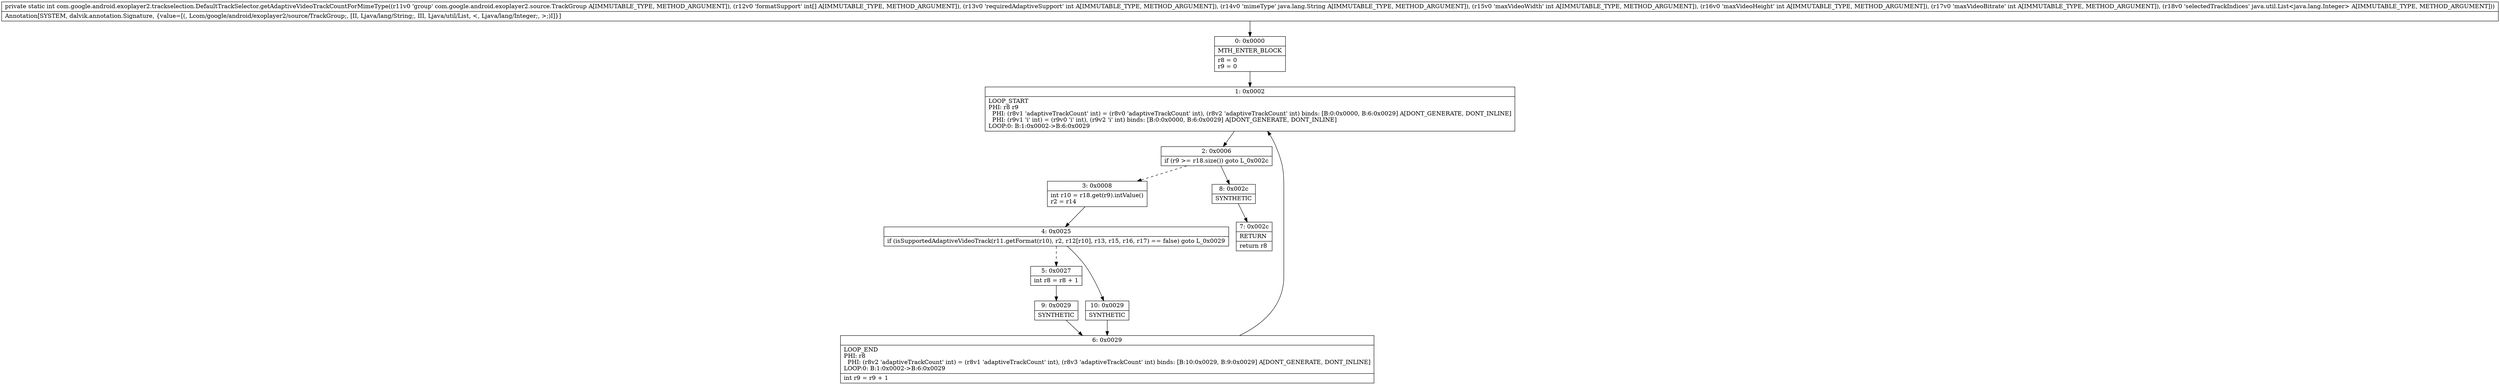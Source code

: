 digraph "CFG forcom.google.android.exoplayer2.trackselection.DefaultTrackSelector.getAdaptiveVideoTrackCountForMimeType(Lcom\/google\/android\/exoplayer2\/source\/TrackGroup;[IILjava\/lang\/String;IIILjava\/util\/List;)I" {
Node_0 [shape=record,label="{0\:\ 0x0000|MTH_ENTER_BLOCK\l|r8 = 0\lr9 = 0\l}"];
Node_1 [shape=record,label="{1\:\ 0x0002|LOOP_START\lPHI: r8 r9 \l  PHI: (r8v1 'adaptiveTrackCount' int) = (r8v0 'adaptiveTrackCount' int), (r8v2 'adaptiveTrackCount' int) binds: [B:0:0x0000, B:6:0x0029] A[DONT_GENERATE, DONT_INLINE]\l  PHI: (r9v1 'i' int) = (r9v0 'i' int), (r9v2 'i' int) binds: [B:0:0x0000, B:6:0x0029] A[DONT_GENERATE, DONT_INLINE]\lLOOP:0: B:1:0x0002\-\>B:6:0x0029\l}"];
Node_2 [shape=record,label="{2\:\ 0x0006|if (r9 \>= r18.size()) goto L_0x002c\l}"];
Node_3 [shape=record,label="{3\:\ 0x0008|int r10 = r18.get(r9).intValue()\lr2 = r14\l}"];
Node_4 [shape=record,label="{4\:\ 0x0025|if (isSupportedAdaptiveVideoTrack(r11.getFormat(r10), r2, r12[r10], r13, r15, r16, r17) == false) goto L_0x0029\l}"];
Node_5 [shape=record,label="{5\:\ 0x0027|int r8 = r8 + 1\l}"];
Node_6 [shape=record,label="{6\:\ 0x0029|LOOP_END\lPHI: r8 \l  PHI: (r8v2 'adaptiveTrackCount' int) = (r8v1 'adaptiveTrackCount' int), (r8v3 'adaptiveTrackCount' int) binds: [B:10:0x0029, B:9:0x0029] A[DONT_GENERATE, DONT_INLINE]\lLOOP:0: B:1:0x0002\-\>B:6:0x0029\l|int r9 = r9 + 1\l}"];
Node_7 [shape=record,label="{7\:\ 0x002c|RETURN\l|return r8\l}"];
Node_8 [shape=record,label="{8\:\ 0x002c|SYNTHETIC\l}"];
Node_9 [shape=record,label="{9\:\ 0x0029|SYNTHETIC\l}"];
Node_10 [shape=record,label="{10\:\ 0x0029|SYNTHETIC\l}"];
MethodNode[shape=record,label="{private static int com.google.android.exoplayer2.trackselection.DefaultTrackSelector.getAdaptiveVideoTrackCountForMimeType((r11v0 'group' com.google.android.exoplayer2.source.TrackGroup A[IMMUTABLE_TYPE, METHOD_ARGUMENT]), (r12v0 'formatSupport' int[] A[IMMUTABLE_TYPE, METHOD_ARGUMENT]), (r13v0 'requiredAdaptiveSupport' int A[IMMUTABLE_TYPE, METHOD_ARGUMENT]), (r14v0 'mimeType' java.lang.String A[IMMUTABLE_TYPE, METHOD_ARGUMENT]), (r15v0 'maxVideoWidth' int A[IMMUTABLE_TYPE, METHOD_ARGUMENT]), (r16v0 'maxVideoHeight' int A[IMMUTABLE_TYPE, METHOD_ARGUMENT]), (r17v0 'maxVideoBitrate' int A[IMMUTABLE_TYPE, METHOD_ARGUMENT]), (r18v0 'selectedTrackIndices' java.util.List\<java.lang.Integer\> A[IMMUTABLE_TYPE, METHOD_ARGUMENT]))  | Annotation[SYSTEM, dalvik.annotation.Signature, \{value=[(, Lcom\/google\/android\/exoplayer2\/source\/TrackGroup;, [II, Ljava\/lang\/String;, III, Ljava\/util\/List, \<, Ljava\/lang\/Integer;, \>;)I]\}]\l}"];
MethodNode -> Node_0;
Node_0 -> Node_1;
Node_1 -> Node_2;
Node_2 -> Node_3[style=dashed];
Node_2 -> Node_8;
Node_3 -> Node_4;
Node_4 -> Node_5[style=dashed];
Node_4 -> Node_10;
Node_5 -> Node_9;
Node_6 -> Node_1;
Node_8 -> Node_7;
Node_9 -> Node_6;
Node_10 -> Node_6;
}

